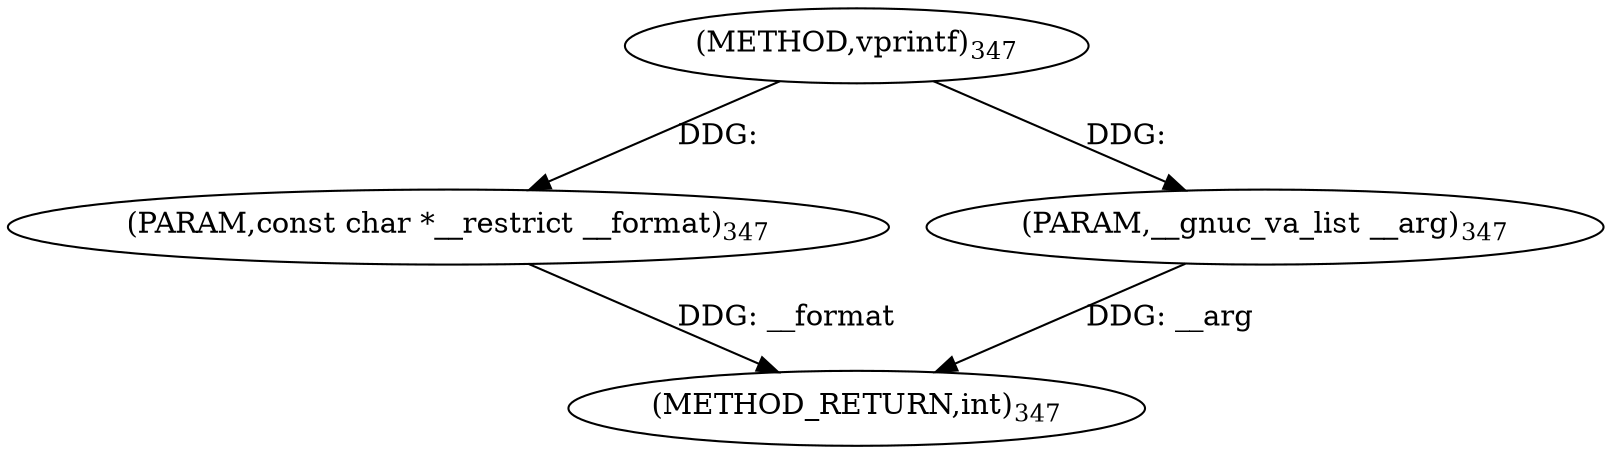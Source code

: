 digraph "vprintf" {  
"30173" [label = <(METHOD,vprintf)<SUB>347</SUB>> ]
"30176" [label = <(METHOD_RETURN,int)<SUB>347</SUB>> ]
"30174" [label = <(PARAM,const char *__restrict __format)<SUB>347</SUB>> ]
"30175" [label = <(PARAM,__gnuc_va_list __arg)<SUB>347</SUB>> ]
  "30174" -> "30176"  [ label = "DDG: __format"] 
  "30175" -> "30176"  [ label = "DDG: __arg"] 
  "30173" -> "30174"  [ label = "DDG: "] 
  "30173" -> "30175"  [ label = "DDG: "] 
}
